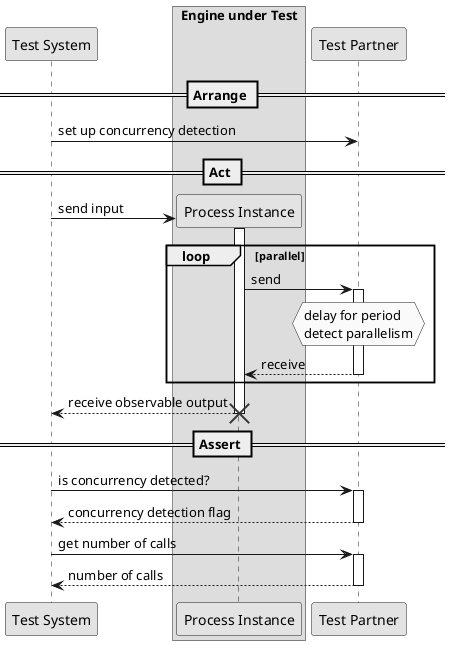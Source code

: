 @startuml

participant framework as "Test System"
box "Engine under Test"
	participant instance as "Process Instance"
end box
participant testpartner as "Test Partner"

== Arrange ==

framework -> testpartner : set up concurrency detection

== Act ==

create instance
framework as "Test System" -> instance  : send input
activate instance


loop parallel
instance  -> testpartner : send
activate testpartner
hnote over testpartner
 delay for period
 detect parallelism
endhnote
testpartner --> instance : receive
deactivate testpartner
end

instance --> framework : receive observable output
destroy instance

== Assert ==

framework -> testpartner : is concurrency detected?
activate testpartner
testpartner --> framework : concurrency detection flag
deactivate testpartner
framework -> testpartner : get number of calls
activate testpartner
testpartner --> framework : number of calls
deactivate testpartner

hide empty members
hide empty methods
hide circle

skinparam monochrome true
skinparam shadowing false
skinparam packageStyle rect
@enduml
